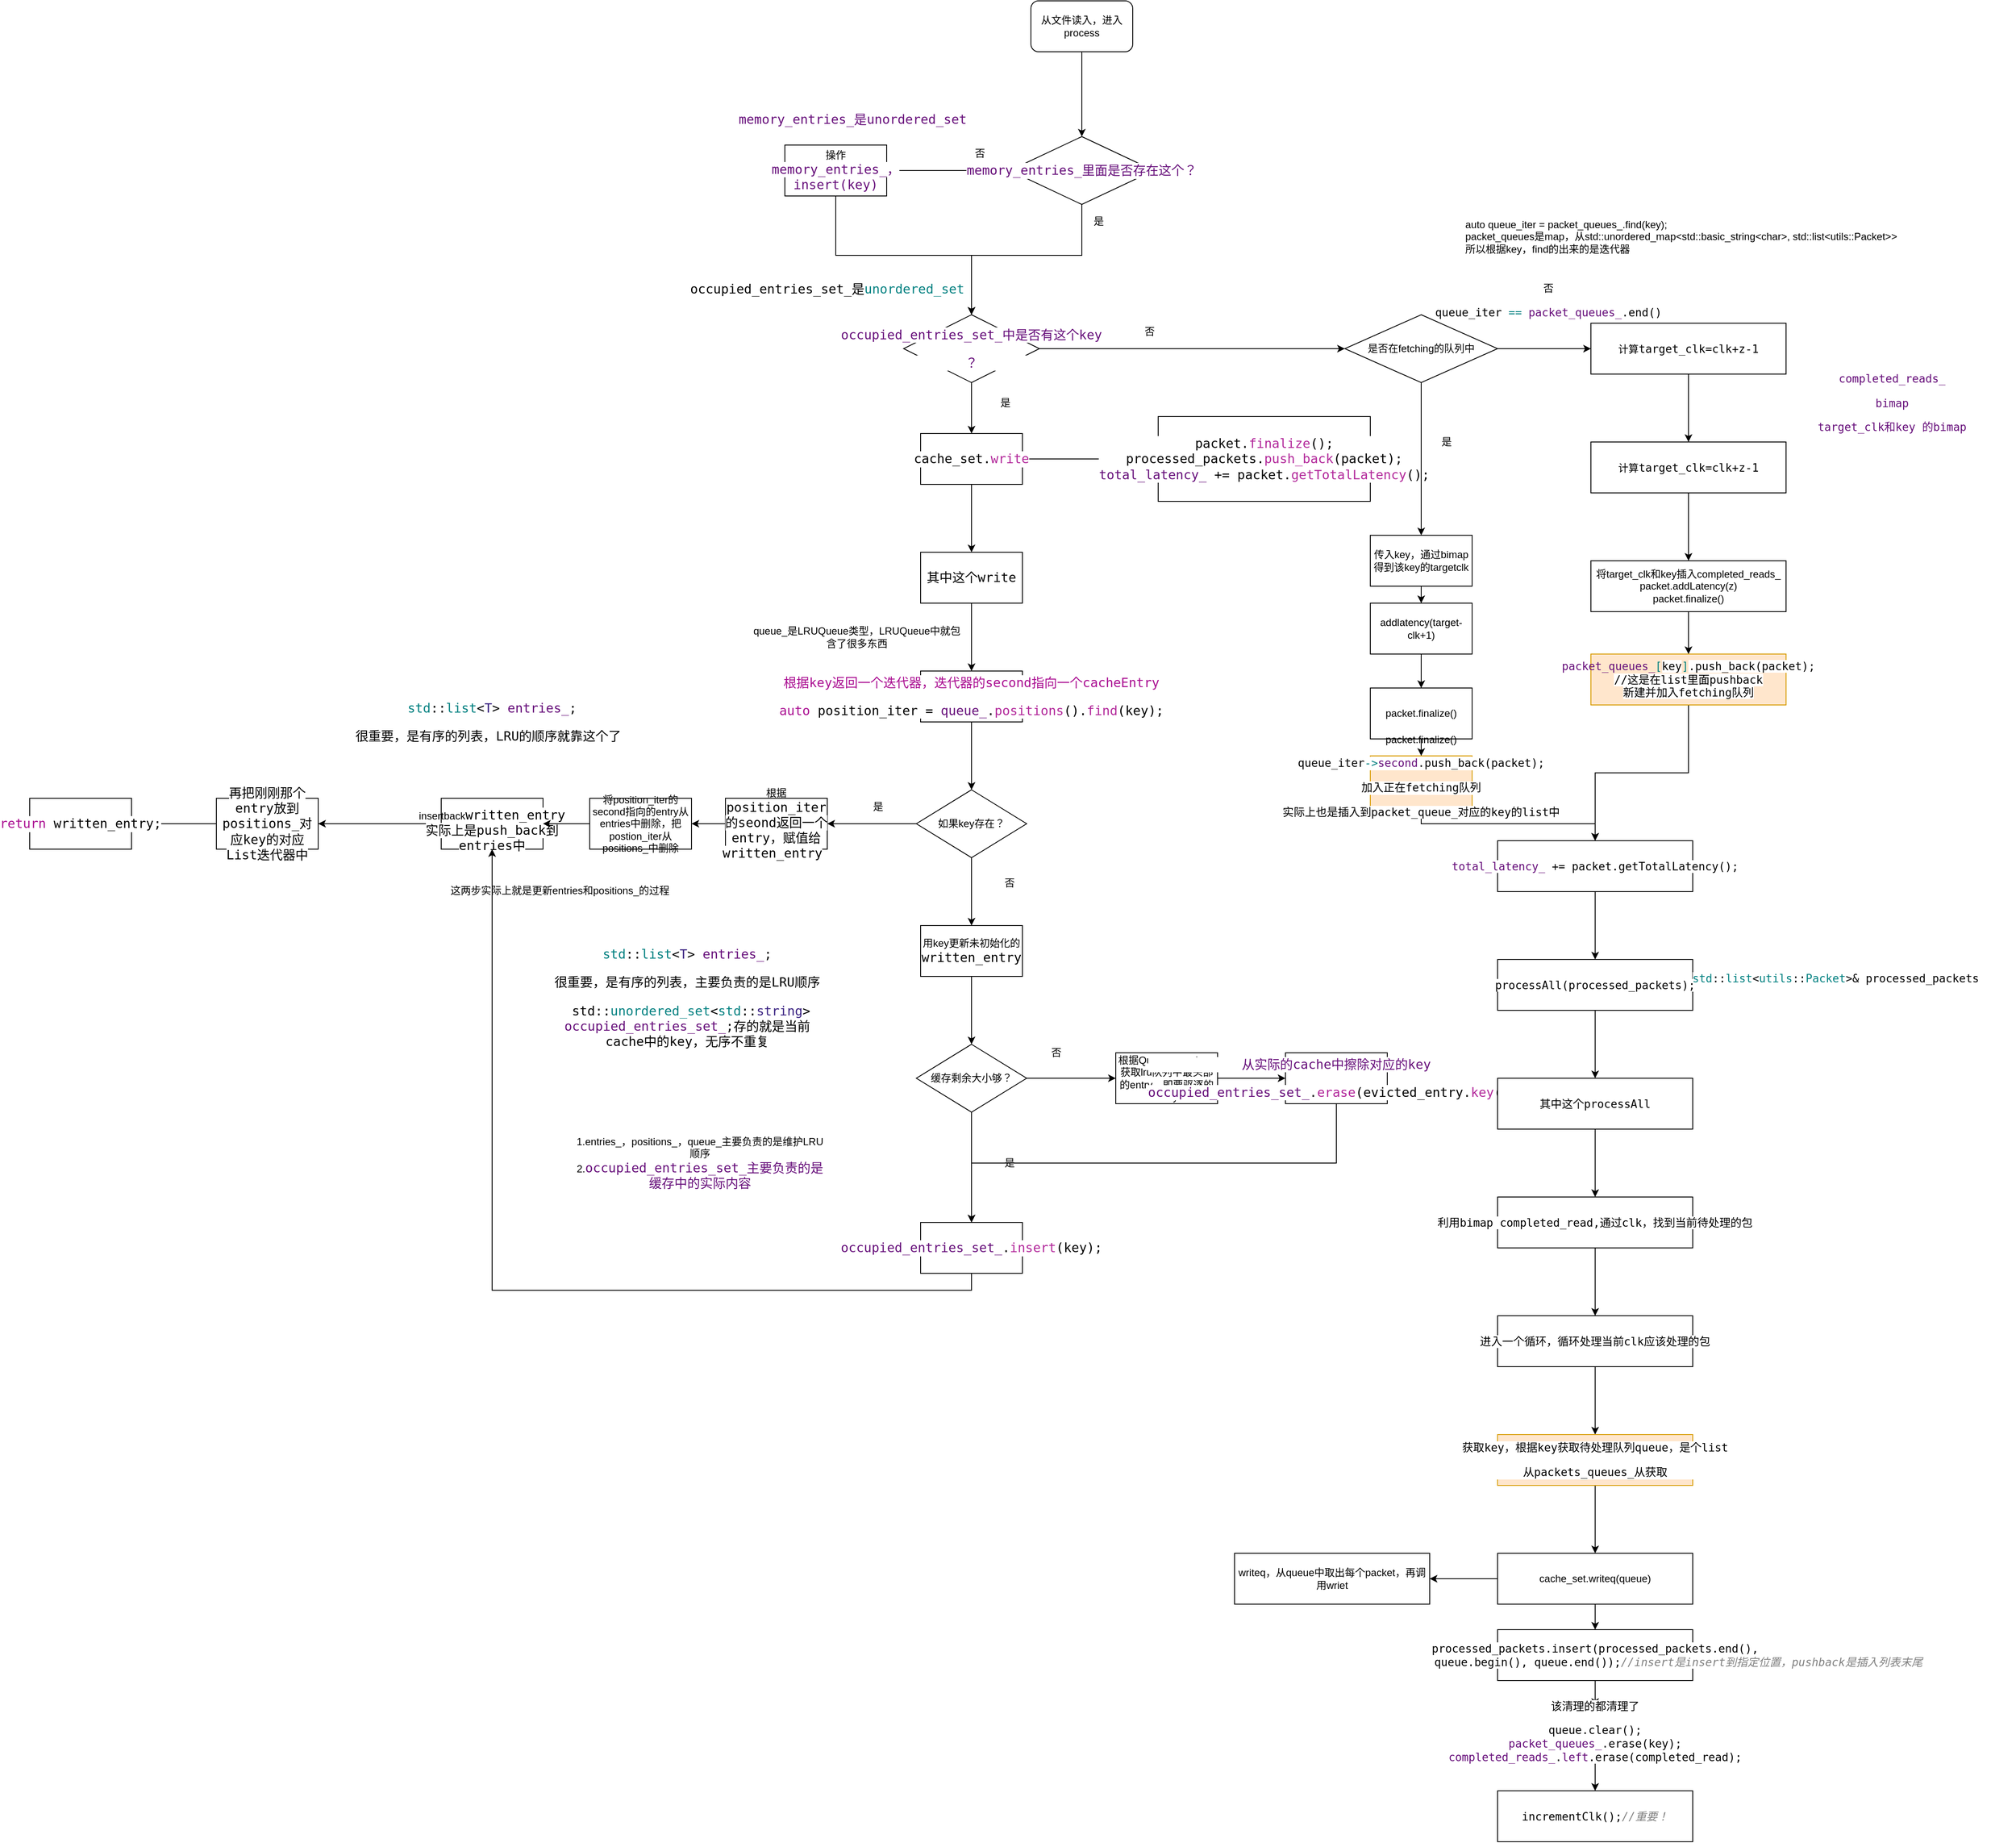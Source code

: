 <mxfile version="12.6.5" type="device"><diagram id="J2BSbI73SzWMFiOyK9Pb" name="Page-1"><mxGraphModel dx="2875" dy="714" grid="1" gridSize="10" guides="1" tooltips="1" connect="1" arrows="1" fold="1" page="1" pageScale="1" pageWidth="827" pageHeight="1169" math="0" shadow="0"><root><mxCell id="0"/><mxCell id="1" parent="0"/><mxCell id="VLX4Dpq5VPu4MbJ7hGfD-9" style="edgeStyle=orthogonalEdgeStyle;rounded=0;orthogonalLoop=1;jettySize=auto;html=1;exitX=0.5;exitY=1;exitDx=0;exitDy=0;" parent="1" source="VLX4Dpq5VPu4MbJ7hGfD-2" target="VLX4Dpq5VPu4MbJ7hGfD-8" edge="1"><mxGeometry relative="1" as="geometry"/></mxCell><mxCell id="VLX4Dpq5VPu4MbJ7hGfD-2" value="从文件读入，进入process" style="rounded=1;whiteSpace=wrap;html=1;" parent="1" vertex="1"><mxGeometry x="80" y="110" width="120" height="60" as="geometry"/></mxCell><mxCell id="VLX4Dpq5VPu4MbJ7hGfD-18" style="edgeStyle=orthogonalEdgeStyle;rounded=0;orthogonalLoop=1;jettySize=auto;html=1;exitX=0;exitY=0.5;exitDx=0;exitDy=0;entryX=1;entryY=0.5;entryDx=0;entryDy=0;" parent="1" source="VLX4Dpq5VPu4MbJ7hGfD-8" target="VLX4Dpq5VPu4MbJ7hGfD-17" edge="1"><mxGeometry relative="1" as="geometry"/></mxCell><mxCell id="VLX4Dpq5VPu4MbJ7hGfD-23" style="edgeStyle=orthogonalEdgeStyle;rounded=0;orthogonalLoop=1;jettySize=auto;html=1;exitX=0.5;exitY=1;exitDx=0;exitDy=0;entryX=0.5;entryY=0;entryDx=0;entryDy=0;" parent="1" source="VLX4Dpq5VPu4MbJ7hGfD-8" target="VLX4Dpq5VPu4MbJ7hGfD-21" edge="1"><mxGeometry relative="1" as="geometry"><mxPoint x="30" y="460" as="targetPoint"/><Array as="points"><mxPoint x="140" y="410"/><mxPoint x="10" y="410"/></Array></mxGeometry></mxCell><mxCell id="VLX4Dpq5VPu4MbJ7hGfD-8" value="&lt;pre style=&quot;background-color: rgb(255 , 255 , 255) ; font-family: &amp;#34;jetbrains mono&amp;#34; , monospace ; font-size: 11.3pt&quot;&gt;&lt;span style=&quot;color: rgb(102 , 14 , 122)&quot;&gt;memory_entries_里面是否存在这个？&lt;/span&gt;&lt;/pre&gt;" style="rhombus;whiteSpace=wrap;html=1;" parent="1" vertex="1"><mxGeometry x="55" y="270" width="170" height="80" as="geometry"/></mxCell><mxCell id="VLX4Dpq5VPu4MbJ7hGfD-22" style="edgeStyle=orthogonalEdgeStyle;rounded=0;orthogonalLoop=1;jettySize=auto;html=1;exitX=0.5;exitY=1;exitDx=0;exitDy=0;" parent="1" source="VLX4Dpq5VPu4MbJ7hGfD-17" target="VLX4Dpq5VPu4MbJ7hGfD-21" edge="1"><mxGeometry relative="1" as="geometry"/></mxCell><mxCell id="VLX4Dpq5VPu4MbJ7hGfD-17" value="操作&lt;span style=&quot;color: rgb(102 , 14 , 122) ; background-color: rgb(255 , 255 , 255) ; font-family: &amp;#34;jetbrains mono&amp;#34; , monospace ; font-size: 11.3pt&quot;&gt;memory_entries_，&lt;br&gt;insert(key)&lt;br&gt;&lt;/span&gt;" style="rounded=0;whiteSpace=wrap;html=1;" parent="1" vertex="1"><mxGeometry x="-210" y="280" width="120" height="60" as="geometry"/></mxCell><mxCell id="VLX4Dpq5VPu4MbJ7hGfD-19" value="否" style="text;html=1;strokeColor=none;fillColor=none;align=center;verticalAlign=middle;whiteSpace=wrap;rounded=0;" parent="1" vertex="1"><mxGeometry y="280" width="40" height="20" as="geometry"/></mxCell><mxCell id="VLX4Dpq5VPu4MbJ7hGfD-20" value="&lt;pre style=&quot;background-color: rgb(255 , 255 , 255) ; font-family: &amp;#34;jetbrains mono&amp;#34; , monospace ; font-size: 11.3pt&quot;&gt;&lt;span style=&quot;color: rgb(102 , 14 , 122)&quot;&gt;memory_entries_是unordered_set&lt;/span&gt;&lt;/pre&gt;" style="text;html=1;strokeColor=none;fillColor=none;align=center;verticalAlign=middle;whiteSpace=wrap;rounded=0;" parent="1" vertex="1"><mxGeometry x="-150" y="240" width="40" height="20" as="geometry"/></mxCell><mxCell id="VLX4Dpq5VPu4MbJ7hGfD-27" style="edgeStyle=orthogonalEdgeStyle;rounded=0;orthogonalLoop=1;jettySize=auto;html=1;exitX=0.5;exitY=1;exitDx=0;exitDy=0;entryX=0.5;entryY=0;entryDx=0;entryDy=0;" parent="1" source="VLX4Dpq5VPu4MbJ7hGfD-21" target="VLX4Dpq5VPu4MbJ7hGfD-26" edge="1"><mxGeometry relative="1" as="geometry"/></mxCell><mxCell id="kpF8mpkOUB1SWDgvTe4r-2" style="edgeStyle=orthogonalEdgeStyle;rounded=0;orthogonalLoop=1;jettySize=auto;html=1;exitX=1;exitY=0.5;exitDx=0;exitDy=0;entryX=0;entryY=0.5;entryDx=0;entryDy=0;" edge="1" parent="1" source="VLX4Dpq5VPu4MbJ7hGfD-21" target="kpF8mpkOUB1SWDgvTe4r-4"><mxGeometry relative="1" as="geometry"><mxPoint x="350" y="520" as="targetPoint"/></mxGeometry></mxCell><mxCell id="VLX4Dpq5VPu4MbJ7hGfD-21" value="&lt;pre style=&quot;background-color: rgb(255 , 255 , 255) ; font-family: &amp;#34;jetbrains mono&amp;#34; , monospace ; font-size: 11.3pt&quot;&gt;&lt;span style=&quot;color: rgb(102 , 14 , 122)&quot;&gt;occupied_entries_set_中是否有这个key&lt;/span&gt;&lt;/pre&gt;&lt;pre style=&quot;background-color: rgb(255 , 255 , 255) ; font-family: &amp;#34;jetbrains mono&amp;#34; , monospace ; font-size: 11.3pt&quot;&gt;&lt;span style=&quot;color: rgb(102 , 14 , 122)&quot;&gt;？&lt;/span&gt;&lt;/pre&gt;" style="rhombus;whiteSpace=wrap;html=1;" parent="1" vertex="1"><mxGeometry x="-70" y="480" width="160" height="80" as="geometry"/></mxCell><mxCell id="VLX4Dpq5VPu4MbJ7hGfD-24" value="&lt;pre style=&quot;background-color: rgb(255 , 255 , 255) ; font-family: &amp;#34;jetbrains mono&amp;#34; , monospace ; font-size: 11.3pt&quot;&gt;occupied_entries_set_是&lt;span style=&quot;color: rgb(0 , 128 , 128)&quot;&gt;unordered_set&lt;/span&gt;&lt;/pre&gt;" style="text;html=1;strokeColor=none;fillColor=none;align=center;verticalAlign=middle;whiteSpace=wrap;rounded=0;" parent="1" vertex="1"><mxGeometry x="-180" y="440" width="40" height="20" as="geometry"/></mxCell><mxCell id="VLX4Dpq5VPu4MbJ7hGfD-25" value="是" style="text;html=1;strokeColor=none;fillColor=none;align=center;verticalAlign=middle;whiteSpace=wrap;rounded=0;" parent="1" vertex="1"><mxGeometry x="30" y="574" width="40" height="20" as="geometry"/></mxCell><mxCell id="VLX4Dpq5VPu4MbJ7hGfD-29" value="" style="edgeStyle=orthogonalEdgeStyle;rounded=0;orthogonalLoop=1;jettySize=auto;html=1;" parent="1" source="VLX4Dpq5VPu4MbJ7hGfD-26" target="VLX4Dpq5VPu4MbJ7hGfD-28" edge="1"><mxGeometry relative="1" as="geometry"/></mxCell><mxCell id="VLX4Dpq5VPu4MbJ7hGfD-72" value="" style="edgeStyle=orthogonalEdgeStyle;rounded=0;orthogonalLoop=1;jettySize=auto;html=1;" parent="1" source="VLX4Dpq5VPu4MbJ7hGfD-26" target="VLX4Dpq5VPu4MbJ7hGfD-71" edge="1"><mxGeometry relative="1" as="geometry"/></mxCell><mxCell id="VLX4Dpq5VPu4MbJ7hGfD-26" value="&lt;pre style=&quot;background-color: rgb(255 , 255 , 255) ; font-family: &amp;#34;jetbrains mono&amp;#34; , monospace ; font-size: 11.3pt&quot;&gt;cache_set.&lt;span style=&quot;color: rgb(178 , 39 , 154)&quot;&gt;write&lt;/span&gt;&lt;/pre&gt;" style="rounded=0;whiteSpace=wrap;html=1;" parent="1" vertex="1"><mxGeometry x="-50" y="620" width="120" height="60" as="geometry"/></mxCell><mxCell id="VLX4Dpq5VPu4MbJ7hGfD-71" value="&lt;pre style=&quot;background-color: rgb(255 , 255 , 255) ; font-family: &amp;#34;jetbrains mono&amp;#34; , monospace ; font-size: 11.3pt&quot;&gt;&lt;pre style=&quot;font-family: &amp;#34;jetbrains mono&amp;#34; , monospace ; font-size: 11.3pt&quot;&gt;&lt;pre style=&quot;font-family: &amp;#34;jetbrains mono&amp;#34; , monospace ; font-size: 11.3pt&quot;&gt;packet.&lt;span style=&quot;color: rgb(178 , 39 , 154)&quot;&gt;finalize&lt;/span&gt;();&lt;br&gt;processed_packets.&lt;span style=&quot;color: rgb(178 , 39 , 154)&quot;&gt;push_back&lt;/span&gt;(packet);&lt;br&gt;&lt;span style=&quot;color: rgb(102 , 14 , 122)&quot;&gt;total_latency_ &lt;/span&gt;+= packet.&lt;span style=&quot;color: rgb(178 , 39 , 154)&quot;&gt;getTotalLatency&lt;/span&gt;();&lt;/pre&gt;&lt;/pre&gt;&lt;/pre&gt;" style="rounded=0;html=1;whiteSpace=wrap;" parent="1" vertex="1"><mxGeometry x="230" y="600" width="250" height="100" as="geometry"/></mxCell><mxCell id="VLX4Dpq5VPu4MbJ7hGfD-31" value="" style="edgeStyle=orthogonalEdgeStyle;rounded=0;orthogonalLoop=1;jettySize=auto;html=1;" parent="1" source="VLX4Dpq5VPu4MbJ7hGfD-28" target="VLX4Dpq5VPu4MbJ7hGfD-30" edge="1"><mxGeometry relative="1" as="geometry"/></mxCell><mxCell id="VLX4Dpq5VPu4MbJ7hGfD-28" value="&lt;pre style=&quot;background-color: rgb(255 , 255 , 255) ; font-family: &amp;#34;jetbrains mono&amp;#34; , monospace ; font-size: 11.3pt&quot;&gt;其中这个write&lt;/pre&gt;" style="rounded=0;whiteSpace=wrap;html=1;" parent="1" vertex="1"><mxGeometry x="-50" y="760" width="120" height="60" as="geometry"/></mxCell><mxCell id="VLX4Dpq5VPu4MbJ7hGfD-34" style="edgeStyle=orthogonalEdgeStyle;rounded=0;orthogonalLoop=1;jettySize=auto;html=1;exitX=0.5;exitY=1;exitDx=0;exitDy=0;" parent="1" source="VLX4Dpq5VPu4MbJ7hGfD-30" target="VLX4Dpq5VPu4MbJ7hGfD-33" edge="1"><mxGeometry relative="1" as="geometry"/></mxCell><mxCell id="VLX4Dpq5VPu4MbJ7hGfD-30" value="&lt;pre style=&quot;background-color: rgb(255 , 255 , 255) ; font-family: &amp;#34;jetbrains mono&amp;#34; , monospace ; font-size: 11.3pt&quot;&gt;&lt;pre style=&quot;font-family: &amp;#34;jetbrains mono&amp;#34; , monospace ; font-size: 11.3pt&quot;&gt;&lt;span style=&quot;color: rgb(170 , 13 , 145)&quot;&gt;根据key返回一个迭代器，迭代器的second指向一个cacheEntry&lt;/span&gt;&lt;/pre&gt;&lt;pre style=&quot;font-family: &amp;#34;jetbrains mono&amp;#34; , monospace ; font-size: 11.3pt&quot;&gt;&lt;span style=&quot;color: rgb(170 , 13 , 145)&quot;&gt;auto &lt;/span&gt;position_iter = &lt;span style=&quot;color: rgb(102 , 14 , 122)&quot;&gt;queue_&lt;/span&gt;.&lt;span style=&quot;color: rgb(178 , 39 , 154)&quot;&gt;positions&lt;/span&gt;().&lt;span style=&quot;color: rgb(178 , 39 , 154)&quot;&gt;find&lt;/span&gt;(key);&lt;/pre&gt;&lt;/pre&gt;" style="rounded=0;whiteSpace=wrap;html=1;" parent="1" vertex="1"><mxGeometry x="-50" y="900" width="120" height="60" as="geometry"/></mxCell><mxCell id="VLX4Dpq5VPu4MbJ7hGfD-32" value="queue_是LRUQueue类型，LRUQueue中就包含了很多东西" style="text;html=1;strokeColor=none;fillColor=none;align=center;verticalAlign=middle;whiteSpace=wrap;rounded=0;" parent="1" vertex="1"><mxGeometry x="-250" y="850" width="250" height="20" as="geometry"/></mxCell><mxCell id="VLX4Dpq5VPu4MbJ7hGfD-36" style="edgeStyle=orthogonalEdgeStyle;rounded=0;orthogonalLoop=1;jettySize=auto;html=1;exitX=0;exitY=0.5;exitDx=0;exitDy=0;" parent="1" source="VLX4Dpq5VPu4MbJ7hGfD-33" target="VLX4Dpq5VPu4MbJ7hGfD-35" edge="1"><mxGeometry relative="1" as="geometry"><mxPoint x="-150" y="1040" as="targetPoint"/></mxGeometry></mxCell><mxCell id="VLX4Dpq5VPu4MbJ7hGfD-47" style="edgeStyle=orthogonalEdgeStyle;rounded=0;orthogonalLoop=1;jettySize=auto;html=1;exitX=0.5;exitY=1;exitDx=0;exitDy=0;" parent="1" source="VLX4Dpq5VPu4MbJ7hGfD-33" target="VLX4Dpq5VPu4MbJ7hGfD-46" edge="1"><mxGeometry relative="1" as="geometry"/></mxCell><mxCell id="VLX4Dpq5VPu4MbJ7hGfD-33" value="如果key存在？" style="rhombus;whiteSpace=wrap;html=1;" parent="1" vertex="1"><mxGeometry x="-55" y="1040" width="130" height="80" as="geometry"/></mxCell><mxCell id="VLX4Dpq5VPu4MbJ7hGfD-60" style="edgeStyle=orthogonalEdgeStyle;rounded=0;orthogonalLoop=1;jettySize=auto;html=1;exitX=0;exitY=0.5;exitDx=0;exitDy=0;entryX=1;entryY=0.5;entryDx=0;entryDy=0;" parent="1" source="VLX4Dpq5VPu4MbJ7hGfD-35" target="VLX4Dpq5VPu4MbJ7hGfD-59" edge="1"><mxGeometry relative="1" as="geometry"/></mxCell><mxCell id="VLX4Dpq5VPu4MbJ7hGfD-35" value="根据&lt;span style=&quot;background-color: rgb(255 , 255 , 255) ; font-family: &amp;#34;jetbrains mono&amp;#34; , monospace ; font-size: 11.3pt&quot;&gt;position_iter的seond返回一个entry，赋值给written_entry&lt;/span&gt;&lt;span style=&quot;font-family: &amp;#34;jetbrains mono&amp;#34; , monospace ; font-size: 11.3pt&quot;&gt;&amp;nbsp;&lt;/span&gt;" style="rounded=0;whiteSpace=wrap;html=1;" parent="1" vertex="1"><mxGeometry x="-280" y="1050" width="120" height="60" as="geometry"/></mxCell><mxCell id="VLX4Dpq5VPu4MbJ7hGfD-42" value="" style="edgeStyle=orthogonalEdgeStyle;rounded=0;orthogonalLoop=1;jettySize=auto;html=1;" parent="1" source="VLX4Dpq5VPu4MbJ7hGfD-38" target="VLX4Dpq5VPu4MbJ7hGfD-41" edge="1"><mxGeometry relative="1" as="geometry"/></mxCell><mxCell id="VLX4Dpq5VPu4MbJ7hGfD-38" value="&lt;br&gt;insertback&lt;span style=&quot;background-color: rgb(255 , 255 , 255) ; font-family: &amp;#34;jetbrains mono&amp;#34; , monospace ; font-size: 11.3pt&quot;&gt;written_entry&lt;br&gt;实际上是push_back到entries中&lt;br&gt;&lt;/span&gt;" style="rounded=0;whiteSpace=wrap;html=1;" parent="1" vertex="1"><mxGeometry x="-615" y="1050" width="120" height="60" as="geometry"/></mxCell><mxCell id="VLX4Dpq5VPu4MbJ7hGfD-44" value="" style="edgeStyle=orthogonalEdgeStyle;rounded=0;orthogonalLoop=1;jettySize=auto;html=1;" parent="1" source="VLX4Dpq5VPu4MbJ7hGfD-41" target="VLX4Dpq5VPu4MbJ7hGfD-43" edge="1"><mxGeometry relative="1" as="geometry"/></mxCell><mxCell id="VLX4Dpq5VPu4MbJ7hGfD-41" value="&lt;span style=&quot;background-color: rgb(255 , 255 , 255) ; font-family: &amp;#34;jetbrains mono&amp;#34; , monospace ; font-size: 11.3pt&quot;&gt;再把刚刚那个entry放到positions_对应key的对应List迭代器中&lt;br&gt;&lt;/span&gt;" style="rounded=0;whiteSpace=wrap;html=1;" parent="1" vertex="1"><mxGeometry x="-880" y="1050" width="120" height="60" as="geometry"/></mxCell><mxCell id="VLX4Dpq5VPu4MbJ7hGfD-43" value="&lt;pre style=&quot;background-color: rgb(255 , 255 , 255) ; font-family: &amp;#34;jetbrains mono&amp;#34; , monospace ; font-size: 11.3pt&quot;&gt;&lt;span style=&quot;color: rgb(170 , 13 , 145)&quot;&gt;return &lt;/span&gt;written_entry;&lt;/pre&gt;" style="rounded=0;whiteSpace=wrap;html=1;" parent="1" vertex="1"><mxGeometry x="-1100" y="1050" width="120" height="60" as="geometry"/></mxCell><mxCell id="VLX4Dpq5VPu4MbJ7hGfD-37" value="是" style="text;html=1;strokeColor=none;fillColor=none;align=center;verticalAlign=middle;whiteSpace=wrap;rounded=0;" parent="1" vertex="1"><mxGeometry x="-120" y="1050" width="40" height="20" as="geometry"/></mxCell><mxCell id="VLX4Dpq5VPu4MbJ7hGfD-40" value="&lt;pre style=&quot;background-color: rgb(255 , 255 , 255) ; font-family: &amp;#34;jetbrains mono&amp;#34; , monospace ; font-size: 11.3pt&quot;&gt;&lt;span style=&quot;color: rgb(0 , 128 , 128)&quot;&gt;std&lt;/span&gt;::&lt;span style=&quot;color: rgb(0 , 128 , 128)&quot;&gt;list&lt;/span&gt;&amp;lt;&lt;span style=&quot;color: rgb(55 , 31 , 128)&quot;&gt;T&lt;/span&gt;&amp;gt; &lt;span style=&quot;color: rgb(102 , 14 , 122)&quot;&gt;entries_&lt;/span&gt;;&lt;/pre&gt;&lt;pre style=&quot;background-color: rgb(255 , 255 , 255) ; font-family: &amp;#34;jetbrains mono&amp;#34; , monospace ; font-size: 11.3pt&quot;&gt;很重要，是有序的列表，LRU的顺序就靠这个了 &lt;/pre&gt;" style="text;html=1;strokeColor=none;fillColor=none;align=center;verticalAlign=middle;whiteSpace=wrap;rounded=0;" parent="1" vertex="1"><mxGeometry x="-660" y="950" width="210" height="20" as="geometry"/></mxCell><mxCell id="VLX4Dpq5VPu4MbJ7hGfD-45" value="否" style="text;html=1;strokeColor=none;fillColor=none;align=center;verticalAlign=middle;whiteSpace=wrap;rounded=0;" parent="1" vertex="1"><mxGeometry x="35" y="1140" width="40" height="20" as="geometry"/></mxCell><mxCell id="VLX4Dpq5VPu4MbJ7hGfD-49" style="edgeStyle=orthogonalEdgeStyle;rounded=0;orthogonalLoop=1;jettySize=auto;html=1;exitX=0.5;exitY=1;exitDx=0;exitDy=0;entryX=0.5;entryY=0;entryDx=0;entryDy=0;" parent="1" source="VLX4Dpq5VPu4MbJ7hGfD-46" target="VLX4Dpq5VPu4MbJ7hGfD-48" edge="1"><mxGeometry relative="1" as="geometry"/></mxCell><mxCell id="VLX4Dpq5VPu4MbJ7hGfD-46" value="用key更新未初始化的&lt;span style=&quot;background-color: rgb(255 , 255 , 255) ; font-family: &amp;#34;jetbrains mono&amp;#34; , monospace ; font-size: 11.3pt&quot;&gt;written_entry&lt;/span&gt;" style="rounded=0;whiteSpace=wrap;html=1;" parent="1" vertex="1"><mxGeometry x="-50" y="1200" width="120" height="60" as="geometry"/></mxCell><mxCell id="VLX4Dpq5VPu4MbJ7hGfD-51" style="edgeStyle=orthogonalEdgeStyle;rounded=0;orthogonalLoop=1;jettySize=auto;html=1;exitX=0.5;exitY=1;exitDx=0;exitDy=0;entryX=0.5;entryY=0;entryDx=0;entryDy=0;" parent="1" source="VLX4Dpq5VPu4MbJ7hGfD-48" target="VLX4Dpq5VPu4MbJ7hGfD-50" edge="1"><mxGeometry relative="1" as="geometry"/></mxCell><mxCell id="VLX4Dpq5VPu4MbJ7hGfD-65" style="edgeStyle=orthogonalEdgeStyle;rounded=0;orthogonalLoop=1;jettySize=auto;html=1;exitX=1;exitY=0.5;exitDx=0;exitDy=0;entryX=0;entryY=0.5;entryDx=0;entryDy=0;" parent="1" source="VLX4Dpq5VPu4MbJ7hGfD-48" target="VLX4Dpq5VPu4MbJ7hGfD-64" edge="1"><mxGeometry relative="1" as="geometry"/></mxCell><mxCell id="VLX4Dpq5VPu4MbJ7hGfD-48" value="缓存剩余大小够？" style="rhombus;whiteSpace=wrap;html=1;" parent="1" vertex="1"><mxGeometry x="-55" y="1340" width="130" height="80" as="geometry"/></mxCell><mxCell id="VLX4Dpq5VPu4MbJ7hGfD-63" style="edgeStyle=orthogonalEdgeStyle;rounded=0;orthogonalLoop=1;jettySize=auto;html=1;exitX=0.5;exitY=1;exitDx=0;exitDy=0;entryX=0.5;entryY=1;entryDx=0;entryDy=0;" parent="1" source="VLX4Dpq5VPu4MbJ7hGfD-50" target="VLX4Dpq5VPu4MbJ7hGfD-38" edge="1"><mxGeometry relative="1" as="geometry"/></mxCell><mxCell id="VLX4Dpq5VPu4MbJ7hGfD-50" value="&lt;pre style=&quot;background-color: rgb(255 , 255 , 255) ; font-family: &amp;#34;jetbrains mono&amp;#34; , monospace ; font-size: 11.3pt&quot;&gt;&lt;span style=&quot;color: rgb(102 , 14 , 122)&quot;&gt;occupied_entries_set_&lt;/span&gt;.&lt;span style=&quot;color: rgb(178 , 39 , 154)&quot;&gt;insert&lt;/span&gt;(key);&lt;/pre&gt;" style="rounded=0;whiteSpace=wrap;html=1;" parent="1" vertex="1"><mxGeometry x="-50" y="1550" width="120" height="60" as="geometry"/></mxCell><mxCell id="VLX4Dpq5VPu4MbJ7hGfD-53" value="是" style="text;html=1;strokeColor=none;fillColor=none;align=center;verticalAlign=middle;whiteSpace=wrap;rounded=0;" parent="1" vertex="1"><mxGeometry x="35" y="1470" width="40" height="20" as="geometry"/></mxCell><mxCell id="VLX4Dpq5VPu4MbJ7hGfD-54" value="否" style="text;html=1;strokeColor=none;fillColor=none;align=center;verticalAlign=middle;whiteSpace=wrap;rounded=0;" parent="1" vertex="1"><mxGeometry x="90" y="1340" width="40" height="20" as="geometry"/></mxCell><mxCell id="VLX4Dpq5VPu4MbJ7hGfD-55" value="&lt;pre style=&quot;background-color: rgb(255 , 255 , 255) ; font-family: &amp;#34;jetbrains mono&amp;#34; , monospace ; font-size: 11.3pt&quot;&gt;&lt;span style=&quot;color: rgb(0 , 128 , 128)&quot;&gt;std&lt;/span&gt;::&lt;span style=&quot;color: rgb(0 , 128 , 128)&quot;&gt;list&lt;/span&gt;&amp;lt;&lt;span style=&quot;color: rgb(55 , 31 , 128)&quot;&gt;T&lt;/span&gt;&amp;gt; &lt;span style=&quot;color: rgb(102 , 14 , 122)&quot;&gt;entries_&lt;/span&gt;;&lt;/pre&gt;&lt;pre style=&quot;background-color: rgb(255 , 255 , 255) ; font-family: &amp;#34;jetbrains mono&amp;#34; , monospace ; font-size: 11.3pt&quot;&gt;很重要，是有序的列表，主要负责的是LRU顺序&lt;/pre&gt;&lt;pre style=&quot;background-color: rgb(255 , 255 , 255) ; font-family: &amp;#34;jetbrains mono&amp;#34; , monospace ; font-size: 11.3pt&quot;&gt; std&lt;span style=&quot;font-family: &amp;#34;jetbrains mono&amp;#34; , monospace ; font-size: 11.3pt ; white-space: normal&quot;&gt;::&lt;/span&gt;&lt;span style=&quot;font-family: &amp;#34;jetbrains mono&amp;#34; , monospace ; font-size: 11.3pt ; white-space: normal ; color: rgb(0 , 128 , 128)&quot;&gt;unordered_set&lt;/span&gt;&lt;span style=&quot;font-family: &amp;#34;jetbrains mono&amp;#34; , monospace ; font-size: 11.3pt ; white-space: normal&quot;&gt;&amp;lt;&lt;/span&gt;&lt;span style=&quot;font-family: &amp;#34;jetbrains mono&amp;#34; , monospace ; font-size: 11.3pt ; white-space: normal ; color: rgb(0 , 128 , 128)&quot;&gt;std&lt;/span&gt;&lt;span style=&quot;font-family: &amp;#34;jetbrains mono&amp;#34; , monospace ; font-size: 11.3pt ; white-space: normal&quot;&gt;::&lt;/span&gt;&lt;span style=&quot;font-family: &amp;#34;jetbrains mono&amp;#34; , monospace ; font-size: 11.3pt ; white-space: normal ; color: rgb(55 , 31 , 128)&quot;&gt;string&lt;/span&gt;&lt;span style=&quot;font-family: &amp;#34;jetbrains mono&amp;#34; , monospace ; font-size: 11.3pt ; white-space: normal&quot;&gt;&amp;gt; &lt;/span&gt;&lt;span style=&quot;font-family: &amp;#34;jetbrains mono&amp;#34; , monospace ; font-size: 11.3pt ; white-space: normal ; color: rgb(102 , 14 , 122)&quot;&gt;occupied_entries_set_&lt;/span&gt;&lt;span style=&quot;font-family: &amp;#34;jetbrains mono&amp;#34; , monospace ; font-size: 11.3pt ; white-space: normal&quot;&gt;;存的就是当前cache中的key，无序不重复&lt;/span&gt;&lt;/pre&gt;" style="text;html=1;strokeColor=none;fillColor=none;align=center;verticalAlign=middle;whiteSpace=wrap;rounded=0;" parent="1" vertex="1"><mxGeometry x="-430" y="1190" width="210" height="190" as="geometry"/></mxCell><mxCell id="VLX4Dpq5VPu4MbJ7hGfD-57" value="这两步实际上就是更新entries和positions_的过程" style="text;html=1;strokeColor=none;fillColor=none;align=center;verticalAlign=middle;whiteSpace=wrap;rounded=0;" parent="1" vertex="1"><mxGeometry x="-640" y="1149" width="330" height="20" as="geometry"/></mxCell><mxCell id="VLX4Dpq5VPu4MbJ7hGfD-62" style="edgeStyle=orthogonalEdgeStyle;rounded=0;orthogonalLoop=1;jettySize=auto;html=1;exitX=0;exitY=0.5;exitDx=0;exitDy=0;entryX=1;entryY=0.5;entryDx=0;entryDy=0;" parent="1" source="VLX4Dpq5VPu4MbJ7hGfD-59" target="VLX4Dpq5VPu4MbJ7hGfD-38" edge="1"><mxGeometry relative="1" as="geometry"/></mxCell><mxCell id="VLX4Dpq5VPu4MbJ7hGfD-59" value="&lt;span style=&quot;white-space: normal&quot;&gt;将position_iter的second指向的entry从entries中删除，把postion_iter从positions_中删除&lt;/span&gt;" style="rounded=0;whiteSpace=wrap;html=1;" parent="1" vertex="1"><mxGeometry x="-440" y="1050" width="120" height="60" as="geometry"/></mxCell><mxCell id="VLX4Dpq5VPu4MbJ7hGfD-68" value="" style="edgeStyle=orthogonalEdgeStyle;rounded=0;orthogonalLoop=1;jettySize=auto;html=1;" parent="1" source="VLX4Dpq5VPu4MbJ7hGfD-64" target="VLX4Dpq5VPu4MbJ7hGfD-67" edge="1"><mxGeometry relative="1" as="geometry"/></mxCell><mxCell id="VLX4Dpq5VPu4MbJ7hGfD-64" value="根据Queue_.popfront获取lru队列中最头部的entry，即要驱逐的entry" style="rounded=0;whiteSpace=wrap;html=1;" parent="1" vertex="1"><mxGeometry x="180" y="1350" width="120" height="60" as="geometry"/></mxCell><mxCell id="VLX4Dpq5VPu4MbJ7hGfD-70" style="edgeStyle=orthogonalEdgeStyle;rounded=0;orthogonalLoop=1;jettySize=auto;html=1;exitX=0.5;exitY=1;exitDx=0;exitDy=0;entryX=0.5;entryY=0;entryDx=0;entryDy=0;" parent="1" source="VLX4Dpq5VPu4MbJ7hGfD-67" target="VLX4Dpq5VPu4MbJ7hGfD-50" edge="1"><mxGeometry relative="1" as="geometry"/></mxCell><mxCell id="VLX4Dpq5VPu4MbJ7hGfD-67" value="&lt;pre style=&quot;background-color: rgb(255 , 255 , 255) ; font-family: &amp;#34;jetbrains mono&amp;#34; , monospace ; font-size: 11.3pt&quot;&gt;&lt;span style=&quot;color: rgb(102 , 14 , 122)&quot;&gt;从实际的cache中擦除对应的key&lt;/span&gt;&lt;/pre&gt;&lt;pre style=&quot;background-color: rgb(255 , 255 , 255) ; font-family: &amp;#34;jetbrains mono&amp;#34; , monospace ; font-size: 11.3pt&quot;&gt;&lt;span style=&quot;color: rgb(102 , 14 , 122)&quot;&gt;occupied_entries_set_&lt;/span&gt;.&lt;span style=&quot;color: rgb(178 , 39 , 154)&quot;&gt;erase&lt;/span&gt;(evicted_entry.&lt;span style=&quot;color: rgb(178 , 39 , 154)&quot;&gt;key&lt;/span&gt;());&lt;/pre&gt;" style="rounded=0;whiteSpace=wrap;html=1;" parent="1" vertex="1"><mxGeometry x="380" y="1350" width="120" height="60" as="geometry"/></mxCell><mxCell id="VLX4Dpq5VPu4MbJ7hGfD-69" value="1.entries_，positions_，queue_主要负责的是维护LRU顺序&lt;br&gt;2.&lt;span style=&quot;color: rgb(102 , 14 , 122) ; background-color: rgb(255 , 255 , 255) ; font-family: &amp;#34;jetbrains mono&amp;#34; , monospace ; font-size: 11.3pt&quot;&gt;occupied_entries_set_主要负责的是缓存中的实际内容&lt;/span&gt;" style="text;html=1;strokeColor=none;fillColor=none;align=center;verticalAlign=middle;whiteSpace=wrap;rounded=0;" parent="1" vertex="1"><mxGeometry x="-460" y="1410" width="300" height="140" as="geometry"/></mxCell><mxCell id="kpF8mpkOUB1SWDgvTe4r-3" value="否" style="text;html=1;strokeColor=none;fillColor=none;align=center;verticalAlign=middle;whiteSpace=wrap;rounded=0;" vertex="1" parent="1"><mxGeometry x="200" y="490" width="40" height="20" as="geometry"/></mxCell><mxCell id="kpF8mpkOUB1SWDgvTe4r-8" style="edgeStyle=orthogonalEdgeStyle;rounded=0;orthogonalLoop=1;jettySize=auto;html=1;exitX=1;exitY=0.5;exitDx=0;exitDy=0;entryX=0;entryY=0.5;entryDx=0;entryDy=0;" edge="1" parent="1" source="kpF8mpkOUB1SWDgvTe4r-4" target="kpF8mpkOUB1SWDgvTe4r-7"><mxGeometry relative="1" as="geometry"/></mxCell><mxCell id="kpF8mpkOUB1SWDgvTe4r-18" style="edgeStyle=orthogonalEdgeStyle;rounded=0;orthogonalLoop=1;jettySize=auto;html=1;exitX=0.5;exitY=1;exitDx=0;exitDy=0;" edge="1" parent="1" source="kpF8mpkOUB1SWDgvTe4r-4" target="kpF8mpkOUB1SWDgvTe4r-17"><mxGeometry relative="1" as="geometry"/></mxCell><mxCell id="kpF8mpkOUB1SWDgvTe4r-4" value="是否在fetching的队列中" style="rhombus;whiteSpace=wrap;html=1;" vertex="1" parent="1"><mxGeometry x="450" y="480" width="180" height="80" as="geometry"/></mxCell><mxCell id="kpF8mpkOUB1SWDgvTe4r-5" value="是" style="text;html=1;strokeColor=none;fillColor=none;align=center;verticalAlign=middle;whiteSpace=wrap;rounded=0;" vertex="1" parent="1"><mxGeometry x="140" y="360" width="40" height="20" as="geometry"/></mxCell><mxCell id="kpF8mpkOUB1SWDgvTe4r-6" value="auto queue_iter = packet_queues_.find(key);&lt;br&gt;packet_queues是map，从std::unordered_map&amp;lt;std::basic_string&amp;lt;char&amp;gt;, std::list&amp;lt;utils::Packet&amp;gt;&amp;gt;&lt;br&gt;所以根据key，find的出来的是迭代器" style="text;html=1;" vertex="1" parent="1"><mxGeometry x="590" y="360" width="560" height="70" as="geometry"/></mxCell><mxCell id="kpF8mpkOUB1SWDgvTe4r-11" value="" style="edgeStyle=orthogonalEdgeStyle;rounded=0;orthogonalLoop=1;jettySize=auto;html=1;" edge="1" parent="1" source="kpF8mpkOUB1SWDgvTe4r-7" target="kpF8mpkOUB1SWDgvTe4r-10"><mxGeometry relative="1" as="geometry"/></mxCell><mxCell id="kpF8mpkOUB1SWDgvTe4r-7" value="计算&lt;span style=&quot;background-color: rgb(255 , 255 , 255) ; font-family: &amp;#34;jetbrains mono&amp;#34; , monospace ; font-size: 9.8pt&quot;&gt;target_clk=clk+z-1&lt;/span&gt;" style="rounded=0;whiteSpace=wrap;html=1;" vertex="1" parent="1"><mxGeometry x="740" y="490" width="230" height="60" as="geometry"/></mxCell><mxCell id="kpF8mpkOUB1SWDgvTe4r-14" value="" style="edgeStyle=orthogonalEdgeStyle;rounded=0;orthogonalLoop=1;jettySize=auto;html=1;" edge="1" parent="1" source="kpF8mpkOUB1SWDgvTe4r-10" target="kpF8mpkOUB1SWDgvTe4r-13"><mxGeometry relative="1" as="geometry"/></mxCell><mxCell id="kpF8mpkOUB1SWDgvTe4r-10" value="计算&lt;span style=&quot;background-color: rgb(255 , 255 , 255) ; font-family: &amp;#34;jetbrains mono&amp;#34; , monospace ; font-size: 9.8pt&quot;&gt;target_clk=clk+z-1&lt;/span&gt;" style="rounded=0;whiteSpace=wrap;html=1;" vertex="1" parent="1"><mxGeometry x="740" y="630" width="230" height="60" as="geometry"/></mxCell><mxCell id="kpF8mpkOUB1SWDgvTe4r-16" value="" style="edgeStyle=orthogonalEdgeStyle;rounded=0;orthogonalLoop=1;jettySize=auto;html=1;" edge="1" parent="1" source="kpF8mpkOUB1SWDgvTe4r-13" target="kpF8mpkOUB1SWDgvTe4r-15"><mxGeometry relative="1" as="geometry"/></mxCell><mxCell id="kpF8mpkOUB1SWDgvTe4r-13" value="将target_clk和key插入completed_reads_&lt;br&gt;packet.addLatency(z)&lt;br&gt;packet.finalize()" style="rounded=0;whiteSpace=wrap;html=1;" vertex="1" parent="1"><mxGeometry x="740" y="770" width="230" height="60" as="geometry"/></mxCell><mxCell id="kpF8mpkOUB1SWDgvTe4r-27" value="" style="edgeStyle=orthogonalEdgeStyle;rounded=0;orthogonalLoop=1;jettySize=auto;html=1;" edge="1" parent="1" source="kpF8mpkOUB1SWDgvTe4r-15" target="kpF8mpkOUB1SWDgvTe4r-26"><mxGeometry relative="1" as="geometry"/></mxCell><mxCell id="kpF8mpkOUB1SWDgvTe4r-15" value="&lt;span style=&quot;font-family: &amp;#34;jetbrains mono&amp;#34; , monospace ; font-size: 9.8pt ; color: rgb(102 , 14 , 122)&quot;&gt;packet_queues_&lt;/span&gt;&lt;span style=&quot;font-family: &amp;#34;jetbrains mono&amp;#34; , monospace ; font-size: 9.8pt ; color: rgb(0 , 128 , 128)&quot;&gt;[&lt;/span&gt;&lt;span style=&quot;background-color: rgb(255 , 255 , 255) ; font-family: &amp;#34;jetbrains mono&amp;#34; , monospace ; font-size: 9.8pt&quot;&gt;key&lt;/span&gt;&lt;span style=&quot;font-family: &amp;#34;jetbrains mono&amp;#34; , monospace ; font-size: 9.8pt ; color: rgb(0 , 128 , 128)&quot;&gt;]&lt;/span&gt;&lt;span style=&quot;background-color: rgb(255 , 255 , 255) ; font-family: &amp;#34;jetbrains mono&amp;#34; , monospace ; font-size: 9.8pt&quot;&gt;.push_back(packet);&lt;br&gt;//这是在list里面pushback&lt;br&gt;新建并加入fetching队列&lt;br&gt;&lt;/span&gt;" style="rounded=0;whiteSpace=wrap;html=1;fillColor=#ffe6cc;strokeColor=#d79b00;" vertex="1" parent="1"><mxGeometry x="740" y="880" width="230" height="60" as="geometry"/></mxCell><mxCell id="kpF8mpkOUB1SWDgvTe4r-30" value="" style="edgeStyle=orthogonalEdgeStyle;rounded=0;orthogonalLoop=1;jettySize=auto;html=1;" edge="1" parent="1" source="kpF8mpkOUB1SWDgvTe4r-26" target="kpF8mpkOUB1SWDgvTe4r-29"><mxGeometry relative="1" as="geometry"/></mxCell><mxCell id="kpF8mpkOUB1SWDgvTe4r-26" value="&lt;pre style=&quot;background-color: rgb(255 , 255 , 255) ; font-family: &amp;#34;jetbrains mono&amp;#34; , monospace ; font-size: 9.8pt&quot;&gt;&lt;span style=&quot;color: rgb(102 , 14 , 122)&quot;&gt;total_latency_ &lt;/span&gt;+= packet.getTotalLatency();&lt;/pre&gt;" style="rounded=0;whiteSpace=wrap;html=1;" vertex="1" parent="1"><mxGeometry x="630" y="1100" width="230" height="60" as="geometry"/></mxCell><mxCell id="kpF8mpkOUB1SWDgvTe4r-33" value="" style="edgeStyle=orthogonalEdgeStyle;rounded=0;orthogonalLoop=1;jettySize=auto;html=1;" edge="1" parent="1" source="kpF8mpkOUB1SWDgvTe4r-29" target="kpF8mpkOUB1SWDgvTe4r-32"><mxGeometry relative="1" as="geometry"/></mxCell><mxCell id="kpF8mpkOUB1SWDgvTe4r-29" value="&lt;pre style=&quot;background-color: rgb(255 , 255 , 255) ; font-family: &amp;#34;jetbrains mono&amp;#34; , monospace ; font-size: 9.8pt&quot;&gt;&lt;pre style=&quot;font-family: &amp;#34;jetbrains mono&amp;#34; , monospace ; font-size: 9.8pt&quot;&gt;processAll(processed_packets);&lt;/pre&gt;&lt;/pre&gt;" style="rounded=0;whiteSpace=wrap;html=1;" vertex="1" parent="1"><mxGeometry x="630" y="1240" width="230" height="60" as="geometry"/></mxCell><mxCell id="kpF8mpkOUB1SWDgvTe4r-35" value="" style="edgeStyle=orthogonalEdgeStyle;rounded=0;orthogonalLoop=1;jettySize=auto;html=1;" edge="1" parent="1" source="kpF8mpkOUB1SWDgvTe4r-32" target="kpF8mpkOUB1SWDgvTe4r-34"><mxGeometry relative="1" as="geometry"/></mxCell><mxCell id="kpF8mpkOUB1SWDgvTe4r-32" value="&lt;pre style=&quot;background-color: rgb(255 , 255 , 255) ; font-family: &amp;#34;jetbrains mono&amp;#34; , monospace ; font-size: 9.8pt&quot;&gt;&lt;pre style=&quot;font-family: &amp;#34;jetbrains mono&amp;#34; , monospace ; font-size: 9.8pt&quot;&gt;其中这个processAll&lt;/pre&gt;&lt;/pre&gt;" style="rounded=0;whiteSpace=wrap;html=1;" vertex="1" parent="1"><mxGeometry x="630" y="1380" width="230" height="60" as="geometry"/></mxCell><mxCell id="kpF8mpkOUB1SWDgvTe4r-37" value="" style="edgeStyle=orthogonalEdgeStyle;rounded=0;orthogonalLoop=1;jettySize=auto;html=1;" edge="1" parent="1" source="kpF8mpkOUB1SWDgvTe4r-34" target="kpF8mpkOUB1SWDgvTe4r-36"><mxGeometry relative="1" as="geometry"/></mxCell><mxCell id="kpF8mpkOUB1SWDgvTe4r-34" value="&lt;pre style=&quot;background-color: rgb(255 , 255 , 255) ; font-family: &amp;#34;jetbrains mono&amp;#34; , monospace ; font-size: 9.8pt&quot;&gt;&lt;pre style=&quot;font-family: &amp;#34;jetbrains mono&amp;#34; , monospace ; font-size: 9.8pt&quot;&gt;利用bimap completed_read,通过clk，找到当前待处理的包&lt;/pre&gt;&lt;/pre&gt;" style="rounded=0;whiteSpace=wrap;html=1;" vertex="1" parent="1"><mxGeometry x="630" y="1520" width="230" height="60" as="geometry"/></mxCell><mxCell id="kpF8mpkOUB1SWDgvTe4r-39" value="" style="edgeStyle=orthogonalEdgeStyle;rounded=0;orthogonalLoop=1;jettySize=auto;html=1;" edge="1" parent="1" source="kpF8mpkOUB1SWDgvTe4r-36" target="kpF8mpkOUB1SWDgvTe4r-38"><mxGeometry relative="1" as="geometry"/></mxCell><mxCell id="kpF8mpkOUB1SWDgvTe4r-36" value="&lt;pre style=&quot;background-color: rgb(255 , 255 , 255) ; font-family: &amp;#34;jetbrains mono&amp;#34; , monospace ; font-size: 9.8pt&quot;&gt;&lt;pre style=&quot;font-family: &amp;#34;jetbrains mono&amp;#34; , monospace ; font-size: 9.8pt&quot;&gt;进入一个循环，循环处理当前clk应该处理的包&lt;/pre&gt;&lt;/pre&gt;" style="rounded=0;whiteSpace=wrap;html=1;" vertex="1" parent="1"><mxGeometry x="630" y="1660" width="230" height="60" as="geometry"/></mxCell><mxCell id="kpF8mpkOUB1SWDgvTe4r-41" value="" style="edgeStyle=orthogonalEdgeStyle;rounded=0;orthogonalLoop=1;jettySize=auto;html=1;" edge="1" parent="1" source="kpF8mpkOUB1SWDgvTe4r-38" target="kpF8mpkOUB1SWDgvTe4r-40"><mxGeometry relative="1" as="geometry"/></mxCell><mxCell id="kpF8mpkOUB1SWDgvTe4r-38" value="&lt;pre style=&quot;background-color: rgb(255 , 255 , 255) ; font-family: &amp;#34;jetbrains mono&amp;#34; , monospace ; font-size: 9.8pt&quot;&gt;&lt;pre style=&quot;font-family: &amp;#34;jetbrains mono&amp;#34; , monospace ; font-size: 9.8pt&quot;&gt;获取key，根据key获取待处理队列queue，是个list&lt;/pre&gt;&lt;pre style=&quot;font-family: &amp;#34;jetbrains mono&amp;#34; , monospace ; font-size: 9.8pt&quot;&gt;从packets_queues_从获取&lt;/pre&gt;&lt;/pre&gt;" style="rounded=0;whiteSpace=wrap;html=1;fillColor=#ffe6cc;strokeColor=#d79b00;" vertex="1" parent="1"><mxGeometry x="630" y="1800" width="230" height="60" as="geometry"/></mxCell><mxCell id="kpF8mpkOUB1SWDgvTe4r-43" value="" style="edgeStyle=orthogonalEdgeStyle;rounded=0;orthogonalLoop=1;jettySize=auto;html=1;" edge="1" parent="1" source="kpF8mpkOUB1SWDgvTe4r-40" target="kpF8mpkOUB1SWDgvTe4r-42"><mxGeometry relative="1" as="geometry"/></mxCell><mxCell id="kpF8mpkOUB1SWDgvTe4r-49" value="" style="edgeStyle=orthogonalEdgeStyle;rounded=0;orthogonalLoop=1;jettySize=auto;html=1;" edge="1" parent="1" source="kpF8mpkOUB1SWDgvTe4r-40" target="kpF8mpkOUB1SWDgvTe4r-48"><mxGeometry relative="1" as="geometry"/></mxCell><mxCell id="kpF8mpkOUB1SWDgvTe4r-40" value="cache_set.writeq(queue)&lt;br&gt;" style="rounded=0;whiteSpace=wrap;html=1;" vertex="1" parent="1"><mxGeometry x="630" y="1940" width="230" height="60" as="geometry"/></mxCell><mxCell id="kpF8mpkOUB1SWDgvTe4r-48" value="writeq，从queue中取出每个packet，再调用wriet" style="rounded=0;whiteSpace=wrap;html=1;" vertex="1" parent="1"><mxGeometry x="320" y="1940" width="230" height="60" as="geometry"/></mxCell><mxCell id="kpF8mpkOUB1SWDgvTe4r-45" value="" style="edgeStyle=orthogonalEdgeStyle;rounded=0;orthogonalLoop=1;jettySize=auto;html=1;" edge="1" parent="1" source="kpF8mpkOUB1SWDgvTe4r-42" target="kpF8mpkOUB1SWDgvTe4r-44"><mxGeometry relative="1" as="geometry"/></mxCell><mxCell id="kpF8mpkOUB1SWDgvTe4r-42" value="&lt;pre style=&quot;background-color: rgb(255 , 255 , 255) ; font-family: &amp;#34;jetbrains mono&amp;#34; , monospace ; font-size: 9.8pt&quot;&gt;processed_packets.insert(processed_packets.end(),&lt;br&gt;                         queue.begin(), queue.end());&lt;span style=&quot;color: rgb(128 , 128 , 128) ; font-style: italic&quot;&gt;//insert&lt;/span&gt;&lt;span style=&quot;color: rgb(128 , 128 , 128) ; font-style: italic ; font-family: , monospace&quot;&gt;是&lt;/span&gt;&lt;span style=&quot;color: rgb(128 , 128 , 128) ; font-style: italic&quot;&gt;insert&lt;/span&gt;&lt;span style=&quot;color: rgb(128 , 128 , 128) ; font-style: italic ; font-family: , monospace&quot;&gt;到指定位置，&lt;/span&gt;&lt;span style=&quot;color: rgb(128 , 128 , 128) ; font-style: italic&quot;&gt;pushback&lt;/span&gt;&lt;span style=&quot;color: rgb(128 , 128 , 128) ; font-style: italic ; font-family: , monospace&quot;&gt;是插入列表末尾&lt;/span&gt;&lt;/pre&gt;" style="rounded=0;whiteSpace=wrap;html=1;" vertex="1" parent="1"><mxGeometry x="630" y="2030" width="230" height="60" as="geometry"/></mxCell><mxCell id="kpF8mpkOUB1SWDgvTe4r-47" value="" style="edgeStyle=orthogonalEdgeStyle;rounded=0;orthogonalLoop=1;jettySize=auto;html=1;" edge="1" parent="1" source="kpF8mpkOUB1SWDgvTe4r-44" target="kpF8mpkOUB1SWDgvTe4r-46"><mxGeometry relative="1" as="geometry"/></mxCell><mxCell id="kpF8mpkOUB1SWDgvTe4r-44" value="&lt;pre style=&quot;background-color: rgb(255 , 255 , 255) ; font-family: &amp;#34;jetbrains mono&amp;#34; , monospace ; font-size: 9.8pt&quot;&gt;&lt;pre style=&quot;font-family: &amp;#34;jetbrains mono&amp;#34; , monospace ; font-size: 9.8pt&quot;&gt;该清理的都清理了&lt;/pre&gt;&lt;pre style=&quot;font-family: &amp;#34;jetbrains mono&amp;#34; , monospace ; font-size: 9.8pt&quot;&gt;queue.clear();&lt;br&gt;&lt;span style=&quot;color: rgb(102 , 14 , 122)&quot;&gt;packet_queues_&lt;/span&gt;.erase(key);&lt;br&gt;&lt;span style=&quot;color: rgb(102 , 14 , 122)&quot;&gt;completed_reads_&lt;/span&gt;.&lt;span style=&quot;color: rgb(102 , 14 , 122)&quot;&gt;left&lt;/span&gt;.erase(completed_read);&lt;/pre&gt;&lt;/pre&gt;" style="rounded=0;whiteSpace=wrap;html=1;" vertex="1" parent="1"><mxGeometry x="630" y="2120" width="230" height="60" as="geometry"/></mxCell><mxCell id="kpF8mpkOUB1SWDgvTe4r-46" value="&lt;pre style=&quot;background-color: rgb(255 , 255 , 255) ; font-family: &amp;#34;jetbrains mono&amp;#34; , monospace ; font-size: 9.8pt&quot;&gt;&lt;pre style=&quot;font-family: &amp;#34;jetbrains mono&amp;#34; , monospace ; font-size: 9.8pt&quot;&gt;&lt;pre style=&quot;font-family: &amp;#34;jetbrains mono&amp;#34; , monospace ; font-size: 9.8pt&quot;&gt;incrementClk();&lt;span style=&quot;color: rgb(128 , 128 , 128) ; font-style: italic&quot;&gt;//&lt;/span&gt;&lt;span style=&quot;color: rgb(128 , 128 , 128) ; font-style: italic ; font-family: , monospace&quot;&gt;重要！&lt;/span&gt;&lt;/pre&gt;&lt;/pre&gt;&lt;/pre&gt;" style="rounded=0;whiteSpace=wrap;html=1;" vertex="1" parent="1"><mxGeometry x="630" y="2220" width="230" height="60" as="geometry"/></mxCell><mxCell id="kpF8mpkOUB1SWDgvTe4r-9" value="否&lt;br&gt;&lt;pre style=&quot;background-color: rgb(255 , 255 , 255) ; font-family: &amp;#34;jetbrains mono&amp;#34; , monospace ; font-size: 9.8pt&quot;&gt;queue_iter &lt;span style=&quot;color: rgb(0 , 128 , 128)&quot;&gt;== &lt;/span&gt;&lt;span style=&quot;color: rgb(102 , 14 , 122)&quot;&gt;packet_queues_&lt;/span&gt;.end()&lt;/pre&gt;" style="text;html=1;strokeColor=none;fillColor=none;align=center;verticalAlign=middle;whiteSpace=wrap;rounded=0;" vertex="1" parent="1"><mxGeometry x="670" y="460" width="40" height="20" as="geometry"/></mxCell><mxCell id="kpF8mpkOUB1SWDgvTe4r-12" value="&lt;pre style=&quot;background-color: rgb(255 , 255 , 255) ; font-family: &amp;#34;jetbrains mono&amp;#34; , monospace ; font-size: 9.8pt&quot;&gt;&lt;span style=&quot;color: rgb(102 , 14 , 122)&quot;&gt;completed_reads_&lt;/span&gt;&lt;/pre&gt;&lt;pre style=&quot;background-color: rgb(255 , 255 , 255) ; font-family: &amp;#34;jetbrains mono&amp;#34; , monospace ; font-size: 9.8pt&quot;&gt;&lt;span style=&quot;color: rgb(102 , 14 , 122)&quot;&gt;bimap&lt;/span&gt;&lt;/pre&gt;&lt;pre style=&quot;background-color: rgb(255 , 255 , 255) ; font-family: &amp;#34;jetbrains mono&amp;#34; , monospace ; font-size: 9.8pt&quot;&gt;&lt;font color=&quot;#660e7a&quot;&gt;target_clk和key 的bimap&lt;/font&gt;&lt;/pre&gt;" style="text;html=1;strokeColor=none;fillColor=none;align=center;verticalAlign=middle;whiteSpace=wrap;rounded=0;" vertex="1" parent="1"><mxGeometry x="950" y="574" width="290" height="20" as="geometry"/></mxCell><mxCell id="kpF8mpkOUB1SWDgvTe4r-21" value="" style="edgeStyle=orthogonalEdgeStyle;rounded=0;orthogonalLoop=1;jettySize=auto;html=1;" edge="1" parent="1" source="kpF8mpkOUB1SWDgvTe4r-17" target="kpF8mpkOUB1SWDgvTe4r-20"><mxGeometry relative="1" as="geometry"/></mxCell><mxCell id="kpF8mpkOUB1SWDgvTe4r-17" value="传入key，通过bimap得到该key的targetclk" style="rounded=0;whiteSpace=wrap;html=1;" vertex="1" parent="1"><mxGeometry x="480" y="740" width="120" height="60" as="geometry"/></mxCell><mxCell id="kpF8mpkOUB1SWDgvTe4r-23" value="" style="edgeStyle=orthogonalEdgeStyle;rounded=0;orthogonalLoop=1;jettySize=auto;html=1;" edge="1" parent="1" source="kpF8mpkOUB1SWDgvTe4r-20" target="kpF8mpkOUB1SWDgvTe4r-22"><mxGeometry relative="1" as="geometry"/></mxCell><mxCell id="kpF8mpkOUB1SWDgvTe4r-20" value="addlatency(target-clk+1)" style="rounded=0;whiteSpace=wrap;html=1;" vertex="1" parent="1"><mxGeometry x="480" y="820" width="120" height="60" as="geometry"/></mxCell><mxCell id="kpF8mpkOUB1SWDgvTe4r-25" value="" style="edgeStyle=orthogonalEdgeStyle;rounded=0;orthogonalLoop=1;jettySize=auto;html=1;" edge="1" parent="1" source="kpF8mpkOUB1SWDgvTe4r-22" target="kpF8mpkOUB1SWDgvTe4r-24"><mxGeometry relative="1" as="geometry"/></mxCell><mxCell id="kpF8mpkOUB1SWDgvTe4r-22" value="packet.finalize()" style="rounded=0;whiteSpace=wrap;html=1;" vertex="1" parent="1"><mxGeometry x="480" y="920" width="120" height="60" as="geometry"/></mxCell><mxCell id="kpF8mpkOUB1SWDgvTe4r-28" style="edgeStyle=orthogonalEdgeStyle;rounded=0;orthogonalLoop=1;jettySize=auto;html=1;exitX=0.5;exitY=1;exitDx=0;exitDy=0;entryX=0.5;entryY=0;entryDx=0;entryDy=0;" edge="1" parent="1" source="kpF8mpkOUB1SWDgvTe4r-24" target="kpF8mpkOUB1SWDgvTe4r-26"><mxGeometry relative="1" as="geometry"/></mxCell><mxCell id="kpF8mpkOUB1SWDgvTe4r-24" value="packet.finalize()&lt;br&gt;&lt;pre style=&quot;background-color: rgb(255 , 255 , 255) ; font-family: &amp;#34;jetbrains mono&amp;#34; , monospace ; font-size: 9.8pt&quot;&gt;queue_iter&lt;span style=&quot;color: rgb(0 , 128 , 128)&quot;&gt;-&amp;gt;&lt;/span&gt;&lt;span style=&quot;color: rgb(102 , 14 , 122)&quot;&gt;second&lt;/span&gt;.push_back(packet);&lt;/pre&gt;&lt;pre style=&quot;background-color: rgb(255 , 255 , 255) ; font-family: &amp;#34;jetbrains mono&amp;#34; , monospace ; font-size: 9.8pt&quot;&gt;加入正在fetching队列&lt;/pre&gt;&lt;pre style=&quot;background-color: rgb(255 , 255 , 255) ; font-family: &amp;#34;jetbrains mono&amp;#34; , monospace ; font-size: 9.8pt&quot;&gt;实际上也是插入到packet_queue_对应的key的list中&lt;/pre&gt;" style="rounded=0;whiteSpace=wrap;html=1;fillColor=#ffe6cc;strokeColor=#d79b00;" vertex="1" parent="1"><mxGeometry x="480" y="1000" width="120" height="60" as="geometry"/></mxCell><mxCell id="kpF8mpkOUB1SWDgvTe4r-19" value="是" style="text;html=1;strokeColor=none;fillColor=none;align=center;verticalAlign=middle;whiteSpace=wrap;rounded=0;" vertex="1" parent="1"><mxGeometry x="550" y="620" width="40" height="20" as="geometry"/></mxCell><mxCell id="kpF8mpkOUB1SWDgvTe4r-31" value="&lt;pre style=&quot;background-color: rgb(255 , 255 , 255) ; font-family: &amp;#34;jetbrains mono&amp;#34; , monospace ; font-size: 9.8pt&quot;&gt;&lt;span style=&quot;color: rgb(0 , 128 , 128)&quot;&gt;std&lt;/span&gt;::&lt;span style=&quot;color: rgb(0 , 128 , 128)&quot;&gt;list&lt;/span&gt;&amp;lt;&lt;span style=&quot;color: rgb(0 , 128 , 128)&quot;&gt;utils&lt;/span&gt;::&lt;span style=&quot;color: rgb(0 , 128 , 128)&quot;&gt;Packet&lt;/span&gt;&amp;gt;&amp;amp; processed_packets&lt;/pre&gt;" style="text;html=1;align=center;verticalAlign=middle;resizable=0;points=[];autosize=1;" vertex="1" parent="1"><mxGeometry x="883" y="1237" width="290" height="50" as="geometry"/></mxCell></root></mxGraphModel></diagram></mxfile>